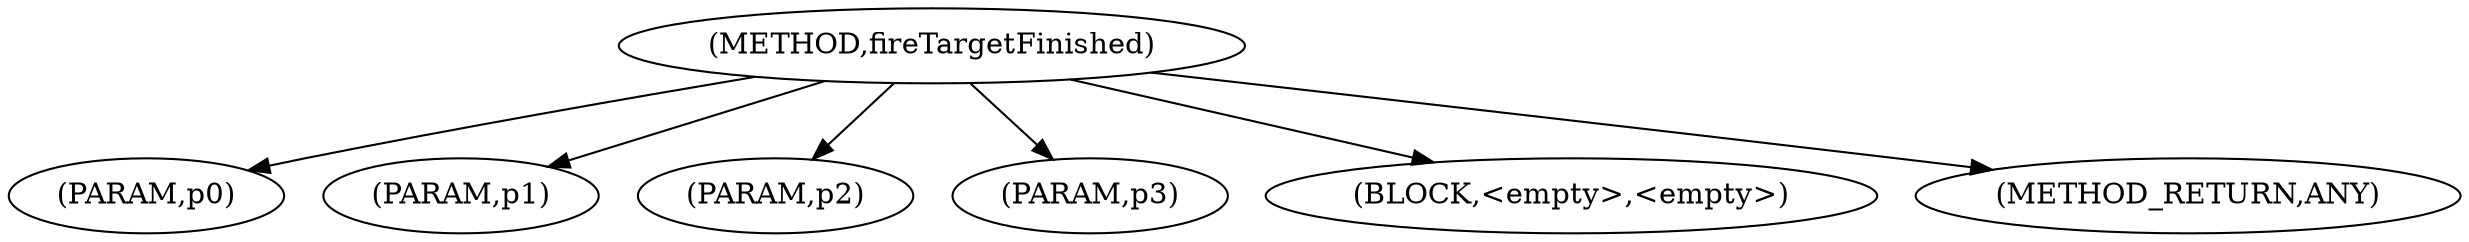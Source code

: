 digraph "fireTargetFinished" {  
"744" [label = <(METHOD,fireTargetFinished)> ]
"745" [label = <(PARAM,p0)> ]
"746" [label = <(PARAM,p1)> ]
"747" [label = <(PARAM,p2)> ]
"748" [label = <(PARAM,p3)> ]
"749" [label = <(BLOCK,&lt;empty&gt;,&lt;empty&gt;)> ]
"750" [label = <(METHOD_RETURN,ANY)> ]
  "744" -> "745" 
  "744" -> "746" 
  "744" -> "749" 
  "744" -> "747" 
  "744" -> "750" 
  "744" -> "748" 
}
